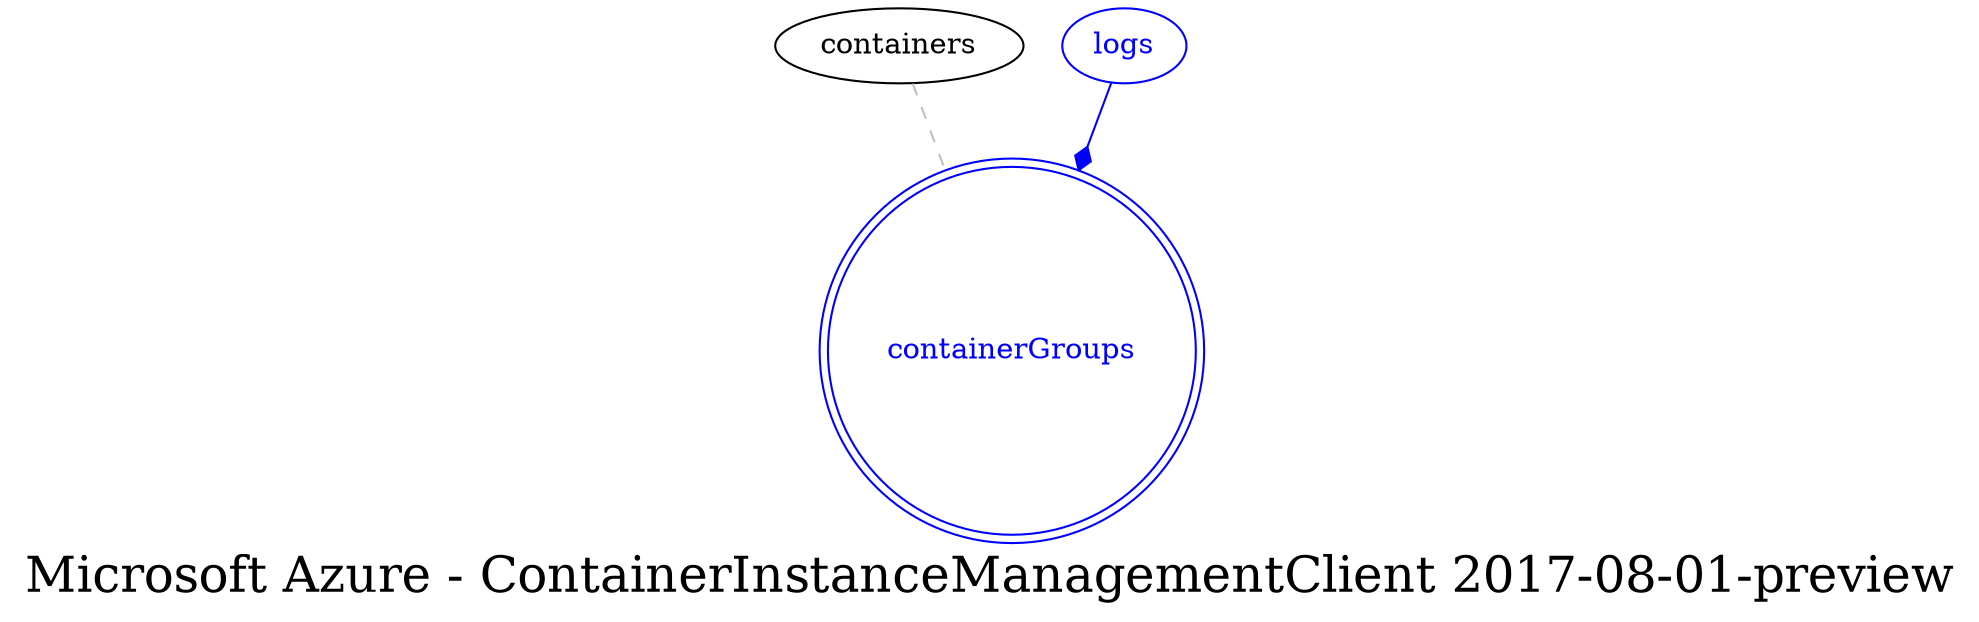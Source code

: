 digraph LexiconGraph {
graph[label="Microsoft Azure - ContainerInstanceManagementClient 2017-08-01-preview", fontsize=24]
splines=true
"containerGroups" [color=blue, fontcolor=blue, shape=doublecircle]
"containers" -> "containerGroups" [color=grey, fontcolor=grey, arrowhead=none, arrowtail=none, style=dashed]
"logs" -> "containerGroups" [color=blue, fontcolor=blue, arrowhead=diamond, arrowtail=none]
"logs" [color=blue, fontcolor=blue, shape=ellipse]
}
